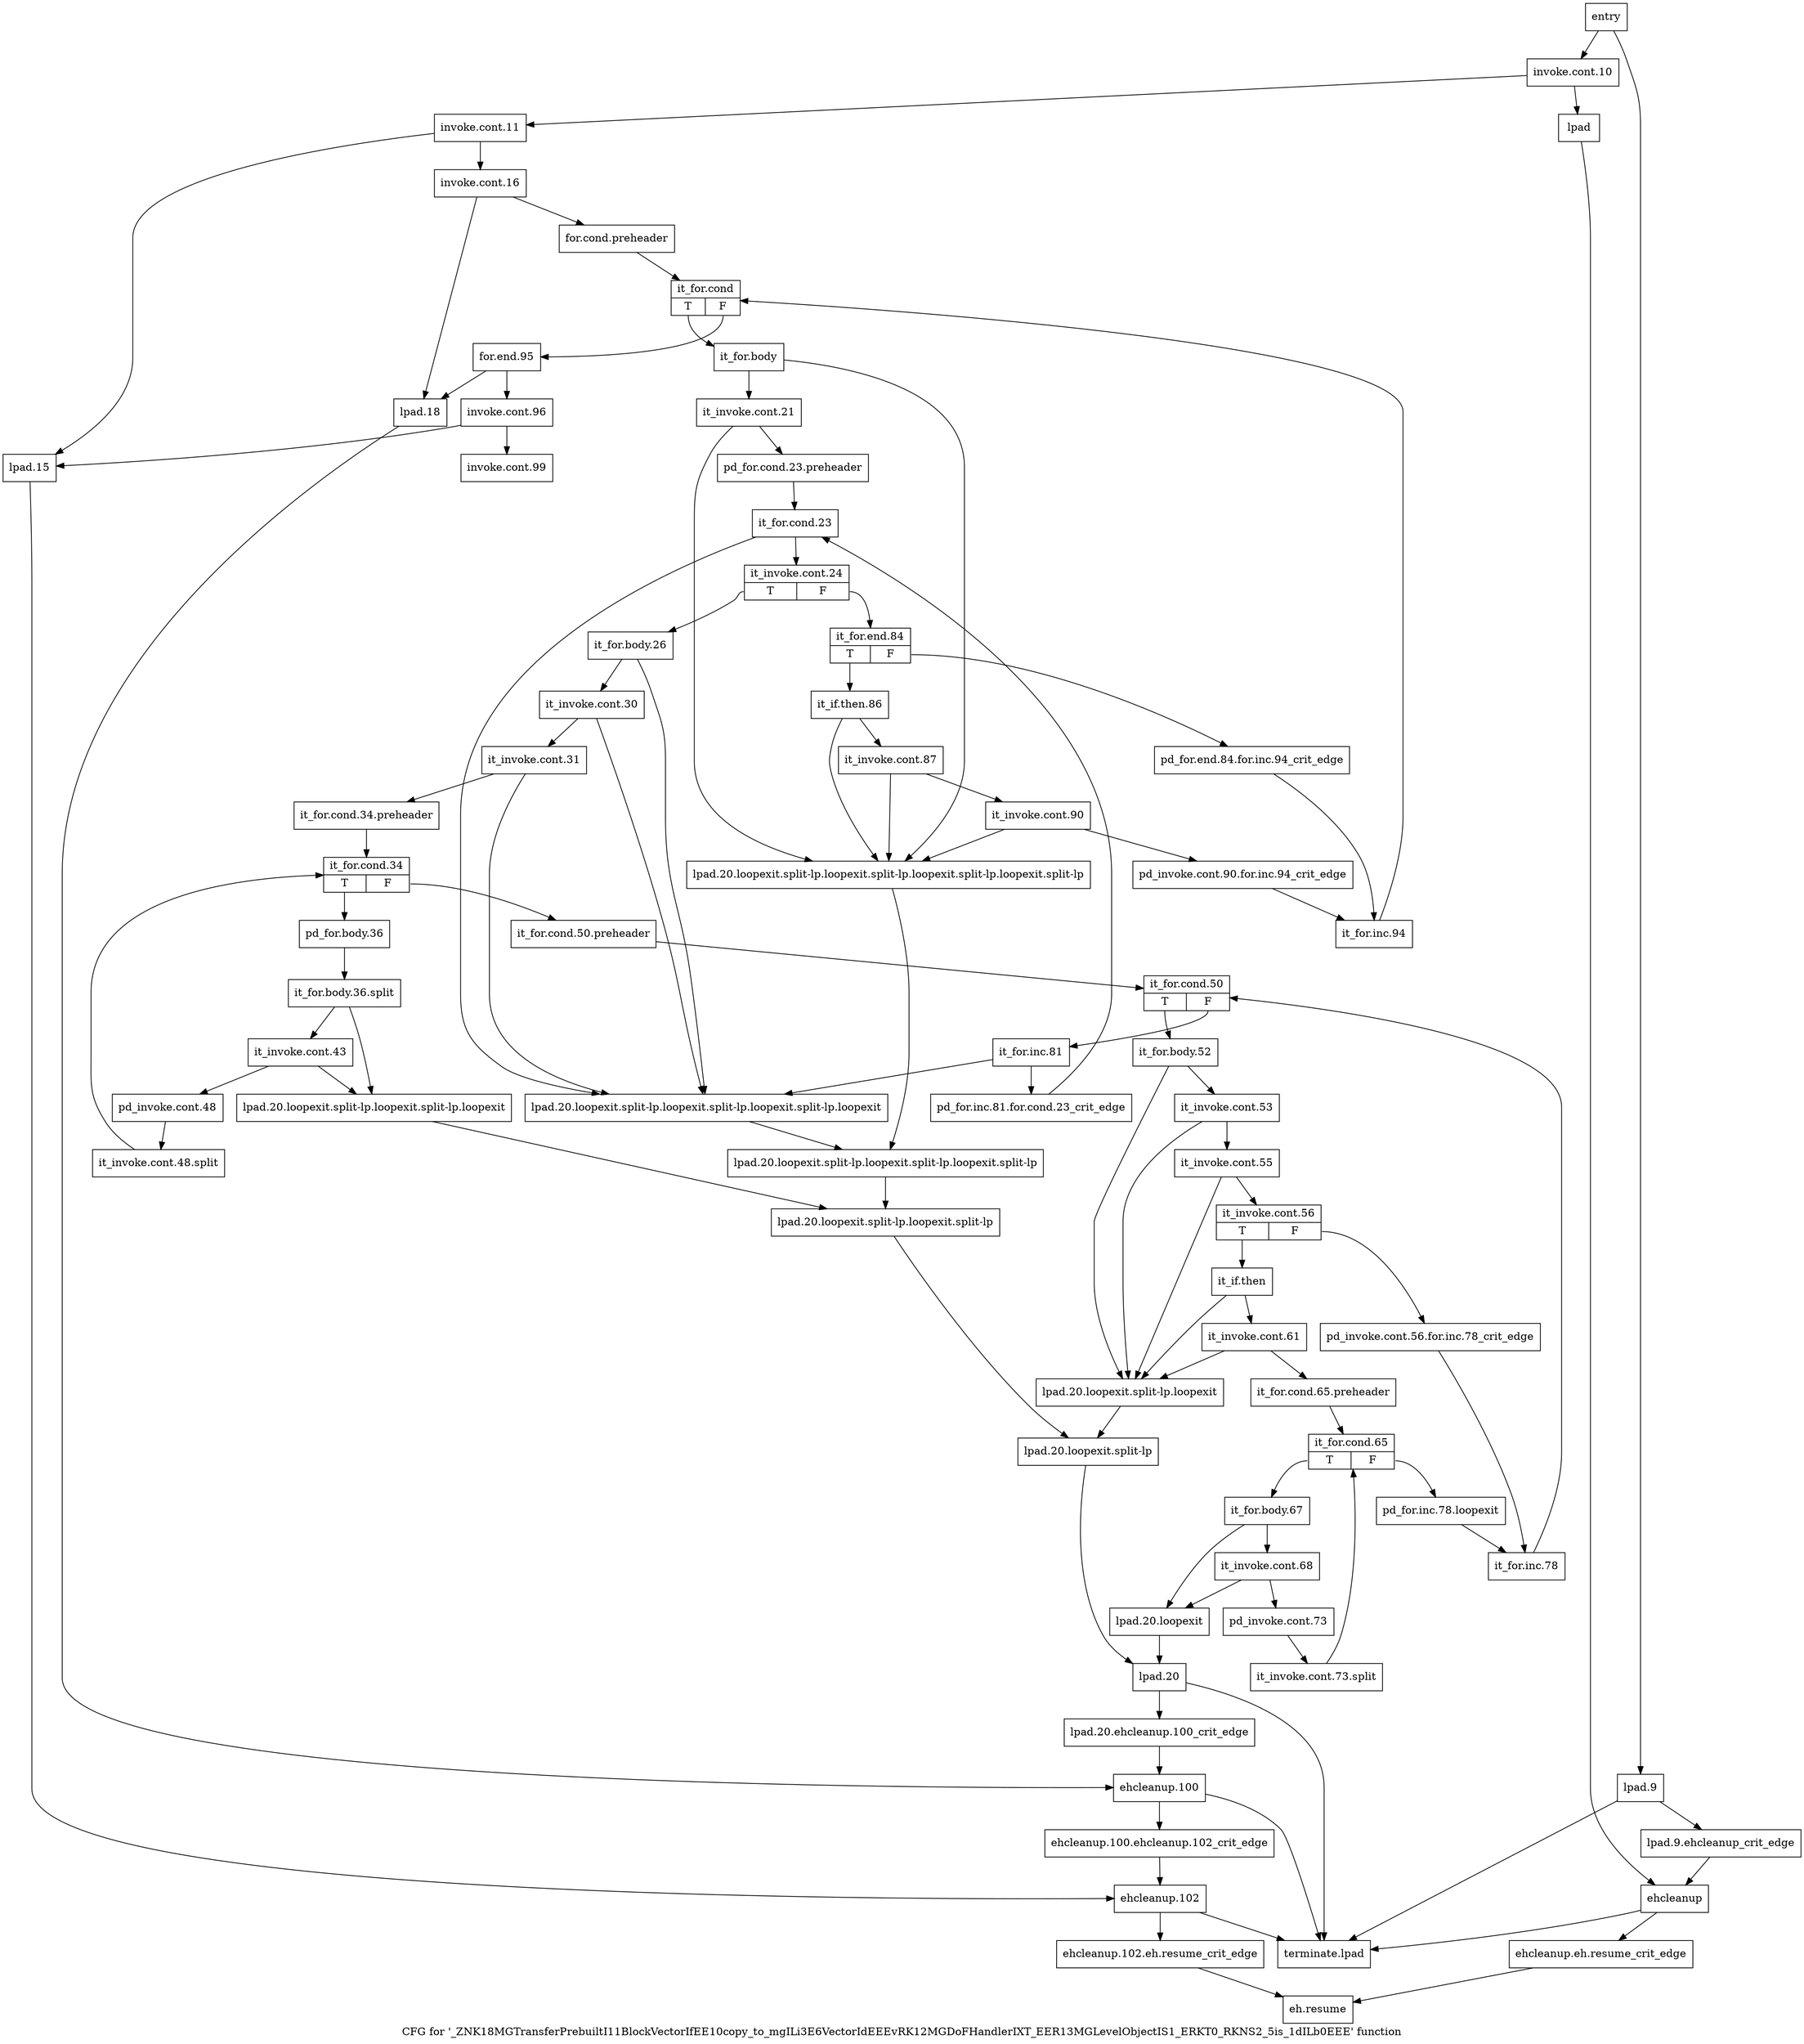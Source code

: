 digraph "CFG for '_ZNK18MGTransferPrebuiltI11BlockVectorIfEE10copy_to_mgILi3E6VectorIdEEEvRK12MGDoFHandlerIXT_EER13MGLevelObjectIS1_ERKT0_RKNS2_5is_1dILb0EEE' function" {
	label="CFG for '_ZNK18MGTransferPrebuiltI11BlockVectorIfEE10copy_to_mgILi3E6VectorIdEEEvRK12MGDoFHandlerIXT_EER13MGLevelObjectIS1_ERKT0_RKNS2_5is_1dILb0EEE' function";

	Node0x66ff8e0 [shape=record,label="{entry}"];
	Node0x66ff8e0 -> Node0x66ff930;
	Node0x66ff8e0 -> Node0x6701250;
	Node0x66ff930 [shape=record,label="{invoke.cont.10}"];
	Node0x66ff930 -> Node0x66ff980;
	Node0x66ff930 -> Node0x6701200;
	Node0x66ff980 [shape=record,label="{invoke.cont.11}"];
	Node0x66ff980 -> Node0x66ff9d0;
	Node0x66ff980 -> Node0x6701390;
	Node0x66ff9d0 [shape=record,label="{invoke.cont.16}"];
	Node0x66ff9d0 -> Node0x66ffa20;
	Node0x66ff9d0 -> Node0x67013e0;
	Node0x66ffa20 [shape=record,label="{for.cond.preheader}"];
	Node0x66ffa20 -> Node0x66f6410;
	Node0x66f6410 [shape=record,label="{it_for.cond|{<s0>T|<s1>F}}"];
	Node0x66f6410:s0 -> Node0x66f6460;
	Node0x66f6410:s1 -> Node0x6701ed0;
	Node0x66f6460 [shape=record,label="{it_for.body}"];
	Node0x66f6460 -> Node0x6700df0;
	Node0x66f6460 -> Node0x6701570;
	Node0x6700df0 [shape=record,label="{it_invoke.cont.21}"];
	Node0x6700df0 -> Node0x6700e40;
	Node0x6700df0 -> Node0x6701570;
	Node0x6700e40 [shape=record,label="{pd_for.cond.23.preheader}"];
	Node0x6700e40 -> Node0x6700e90;
	Node0x6700e90 [shape=record,label="{it_for.cond.23}"];
	Node0x6700e90 -> Node0x6700ee0;
	Node0x6700e90 -> Node0x6701520;
	Node0x6700ee0 [shape=record,label="{it_invoke.cont.24|{<s0>T|<s1>F}}"];
	Node0x6700ee0:s0 -> Node0x6700f30;
	Node0x6700ee0:s1 -> Node0x6701ca0;
	Node0x6700f30 [shape=record,label="{it_for.body.26}"];
	Node0x6700f30 -> Node0x6700f80;
	Node0x6700f30 -> Node0x6701520;
	Node0x6700f80 [shape=record,label="{it_invoke.cont.30}"];
	Node0x6700f80 -> Node0x6700fd0;
	Node0x6700f80 -> Node0x6701520;
	Node0x6700fd0 [shape=record,label="{it_invoke.cont.31}"];
	Node0x6700fd0 -> Node0x6701020;
	Node0x6700fd0 -> Node0x6701520;
	Node0x6701020 [shape=record,label="{it_for.cond.34.preheader}"];
	Node0x6701020 -> Node0x6701070;
	Node0x6701070 [shape=record,label="{it_for.cond.34|{<s0>T|<s1>F}}"];
	Node0x6701070:s0 -> Node0x6701110;
	Node0x6701070:s1 -> Node0x67010c0;
	Node0x67010c0 [shape=record,label="{it_for.cond.50.preheader}"];
	Node0x67010c0 -> Node0x6701750;
	Node0x6701110 [shape=record,label="{pd_for.body.36}"];
	Node0x6701110 -> Node0xadf94c0;
	Node0xadf94c0 [shape=record,label="{it_for.body.36.split}"];
	Node0xadf94c0 -> Node0x6701160;
	Node0xadf94c0 -> Node0x67014d0;
	Node0x6701160 [shape=record,label="{it_invoke.cont.43}"];
	Node0x6701160 -> Node0x67011b0;
	Node0x6701160 -> Node0x67014d0;
	Node0x67011b0 [shape=record,label="{pd_invoke.cont.48}"];
	Node0x67011b0 -> Node0xadf4f90;
	Node0xadf4f90 [shape=record,label="{it_invoke.cont.48.split}"];
	Node0xadf4f90 -> Node0x6701070;
	Node0x6701200 [shape=record,label="{lpad}"];
	Node0x6701200 -> Node0x67012f0;
	Node0x6701250 [shape=record,label="{lpad.9}"];
	Node0x6701250 -> Node0x67012a0;
	Node0x6701250 -> Node0x6702150;
	Node0x67012a0 [shape=record,label="{lpad.9.ehcleanup_crit_edge}"];
	Node0x67012a0 -> Node0x67012f0;
	Node0x67012f0 [shape=record,label="{ehcleanup}"];
	Node0x67012f0 -> Node0x6701340;
	Node0x67012f0 -> Node0x6702150;
	Node0x6701340 [shape=record,label="{ehcleanup.eh.resume_crit_edge}"];
	Node0x6701340 -> Node0x6702100;
	Node0x6701390 [shape=record,label="{lpad.15}"];
	Node0x6701390 -> Node0x6702060;
	Node0x67013e0 [shape=record,label="{lpad.18}"];
	Node0x67013e0 -> Node0x6701fc0;
	Node0x6701430 [shape=record,label="{lpad.20.loopexit}"];
	Node0x6701430 -> Node0x67016b0;
	Node0x6701480 [shape=record,label="{lpad.20.loopexit.split-lp.loopexit}"];
	Node0x6701480 -> Node0x6701660;
	Node0x67014d0 [shape=record,label="{lpad.20.loopexit.split-lp.loopexit.split-lp.loopexit}"];
	Node0x67014d0 -> Node0x6701610;
	Node0x6701520 [shape=record,label="{lpad.20.loopexit.split-lp.loopexit.split-lp.loopexit.split-lp.loopexit}"];
	Node0x6701520 -> Node0x67015c0;
	Node0x6701570 [shape=record,label="{lpad.20.loopexit.split-lp.loopexit.split-lp.loopexit.split-lp.loopexit.split-lp}"];
	Node0x6701570 -> Node0x67015c0;
	Node0x67015c0 [shape=record,label="{lpad.20.loopexit.split-lp.loopexit.split-lp.loopexit.split-lp}"];
	Node0x67015c0 -> Node0x6701610;
	Node0x6701610 [shape=record,label="{lpad.20.loopexit.split-lp.loopexit.split-lp}"];
	Node0x6701610 -> Node0x6701660;
	Node0x6701660 [shape=record,label="{lpad.20.loopexit.split-lp}"];
	Node0x6701660 -> Node0x67016b0;
	Node0x67016b0 [shape=record,label="{lpad.20}"];
	Node0x67016b0 -> Node0x6701700;
	Node0x67016b0 -> Node0x6702150;
	Node0x6701700 [shape=record,label="{lpad.20.ehcleanup.100_crit_edge}"];
	Node0x6701700 -> Node0x6701fc0;
	Node0x6701750 [shape=record,label="{it_for.cond.50|{<s0>T|<s1>F}}"];
	Node0x6701750:s0 -> Node0x67017a0;
	Node0x6701750:s1 -> Node0x6701c00;
	Node0x67017a0 [shape=record,label="{it_for.body.52}"];
	Node0x67017a0 -> Node0x67017f0;
	Node0x67017a0 -> Node0x6701480;
	Node0x67017f0 [shape=record,label="{it_invoke.cont.53}"];
	Node0x67017f0 -> Node0x6701840;
	Node0x67017f0 -> Node0x6701480;
	Node0x6701840 [shape=record,label="{it_invoke.cont.55}"];
	Node0x6701840 -> Node0x6701890;
	Node0x6701840 -> Node0x6701480;
	Node0x6701890 [shape=record,label="{it_invoke.cont.56|{<s0>T|<s1>F}}"];
	Node0x6701890:s0 -> Node0x6701930;
	Node0x6701890:s1 -> Node0x67018e0;
	Node0x67018e0 [shape=record,label="{pd_invoke.cont.56.for.inc.78_crit_edge}"];
	Node0x67018e0 -> Node0x6701bb0;
	Node0x6701930 [shape=record,label="{it_if.then}"];
	Node0x6701930 -> Node0x6701980;
	Node0x6701930 -> Node0x6701480;
	Node0x6701980 [shape=record,label="{it_invoke.cont.61}"];
	Node0x6701980 -> Node0x67019d0;
	Node0x6701980 -> Node0x6701480;
	Node0x67019d0 [shape=record,label="{it_for.cond.65.preheader}"];
	Node0x67019d0 -> Node0x6701a20;
	Node0x6701a20 [shape=record,label="{it_for.cond.65|{<s0>T|<s1>F}}"];
	Node0x6701a20:s0 -> Node0x6701a70;
	Node0x6701a20:s1 -> Node0x6701b60;
	Node0x6701a70 [shape=record,label="{it_for.body.67}"];
	Node0x6701a70 -> Node0x6701ac0;
	Node0x6701a70 -> Node0x6701430;
	Node0x6701ac0 [shape=record,label="{it_invoke.cont.68}"];
	Node0x6701ac0 -> Node0x6701b10;
	Node0x6701ac0 -> Node0x6701430;
	Node0x6701b10 [shape=record,label="{pd_invoke.cont.73}"];
	Node0x6701b10 -> Node0xadf4db0;
	Node0xadf4db0 [shape=record,label="{it_invoke.cont.73.split}"];
	Node0xadf4db0 -> Node0x6701a20;
	Node0x6701b60 [shape=record,label="{pd_for.inc.78.loopexit}"];
	Node0x6701b60 -> Node0x6701bb0;
	Node0x6701bb0 [shape=record,label="{it_for.inc.78}"];
	Node0x6701bb0 -> Node0x6701750;
	Node0x6701c00 [shape=record,label="{it_for.inc.81}"];
	Node0x6701c00 -> Node0x6701c50;
	Node0x6701c00 -> Node0x6701520;
	Node0x6701c50 [shape=record,label="{pd_for.inc.81.for.cond.23_crit_edge}"];
	Node0x6701c50 -> Node0x6700e90;
	Node0x6701ca0 [shape=record,label="{it_for.end.84|{<s0>T|<s1>F}}"];
	Node0x6701ca0:s0 -> Node0x6701d40;
	Node0x6701ca0:s1 -> Node0x6701cf0;
	Node0x6701cf0 [shape=record,label="{pd_for.end.84.for.inc.94_crit_edge}"];
	Node0x6701cf0 -> Node0x6701e80;
	Node0x6701d40 [shape=record,label="{it_if.then.86}"];
	Node0x6701d40 -> Node0x6701d90;
	Node0x6701d40 -> Node0x6701570;
	Node0x6701d90 [shape=record,label="{it_invoke.cont.87}"];
	Node0x6701d90 -> Node0x6701de0;
	Node0x6701d90 -> Node0x6701570;
	Node0x6701de0 [shape=record,label="{it_invoke.cont.90}"];
	Node0x6701de0 -> Node0x6701e30;
	Node0x6701de0 -> Node0x6701570;
	Node0x6701e30 [shape=record,label="{pd_invoke.cont.90.for.inc.94_crit_edge}"];
	Node0x6701e30 -> Node0x6701e80;
	Node0x6701e80 [shape=record,label="{it_for.inc.94}"];
	Node0x6701e80 -> Node0x66f6410;
	Node0x6701ed0 [shape=record,label="{for.end.95}"];
	Node0x6701ed0 -> Node0x6701f20;
	Node0x6701ed0 -> Node0x67013e0;
	Node0x6701f20 [shape=record,label="{invoke.cont.96}"];
	Node0x6701f20 -> Node0x6701f70;
	Node0x6701f20 -> Node0x6701390;
	Node0x6701f70 [shape=record,label="{invoke.cont.99}"];
	Node0x6701fc0 [shape=record,label="{ehcleanup.100}"];
	Node0x6701fc0 -> Node0x6702010;
	Node0x6701fc0 -> Node0x6702150;
	Node0x6702010 [shape=record,label="{ehcleanup.100.ehcleanup.102_crit_edge}"];
	Node0x6702010 -> Node0x6702060;
	Node0x6702060 [shape=record,label="{ehcleanup.102}"];
	Node0x6702060 -> Node0x67020b0;
	Node0x6702060 -> Node0x6702150;
	Node0x67020b0 [shape=record,label="{ehcleanup.102.eh.resume_crit_edge}"];
	Node0x67020b0 -> Node0x6702100;
	Node0x6702100 [shape=record,label="{eh.resume}"];
	Node0x6702150 [shape=record,label="{terminate.lpad}"];
}
